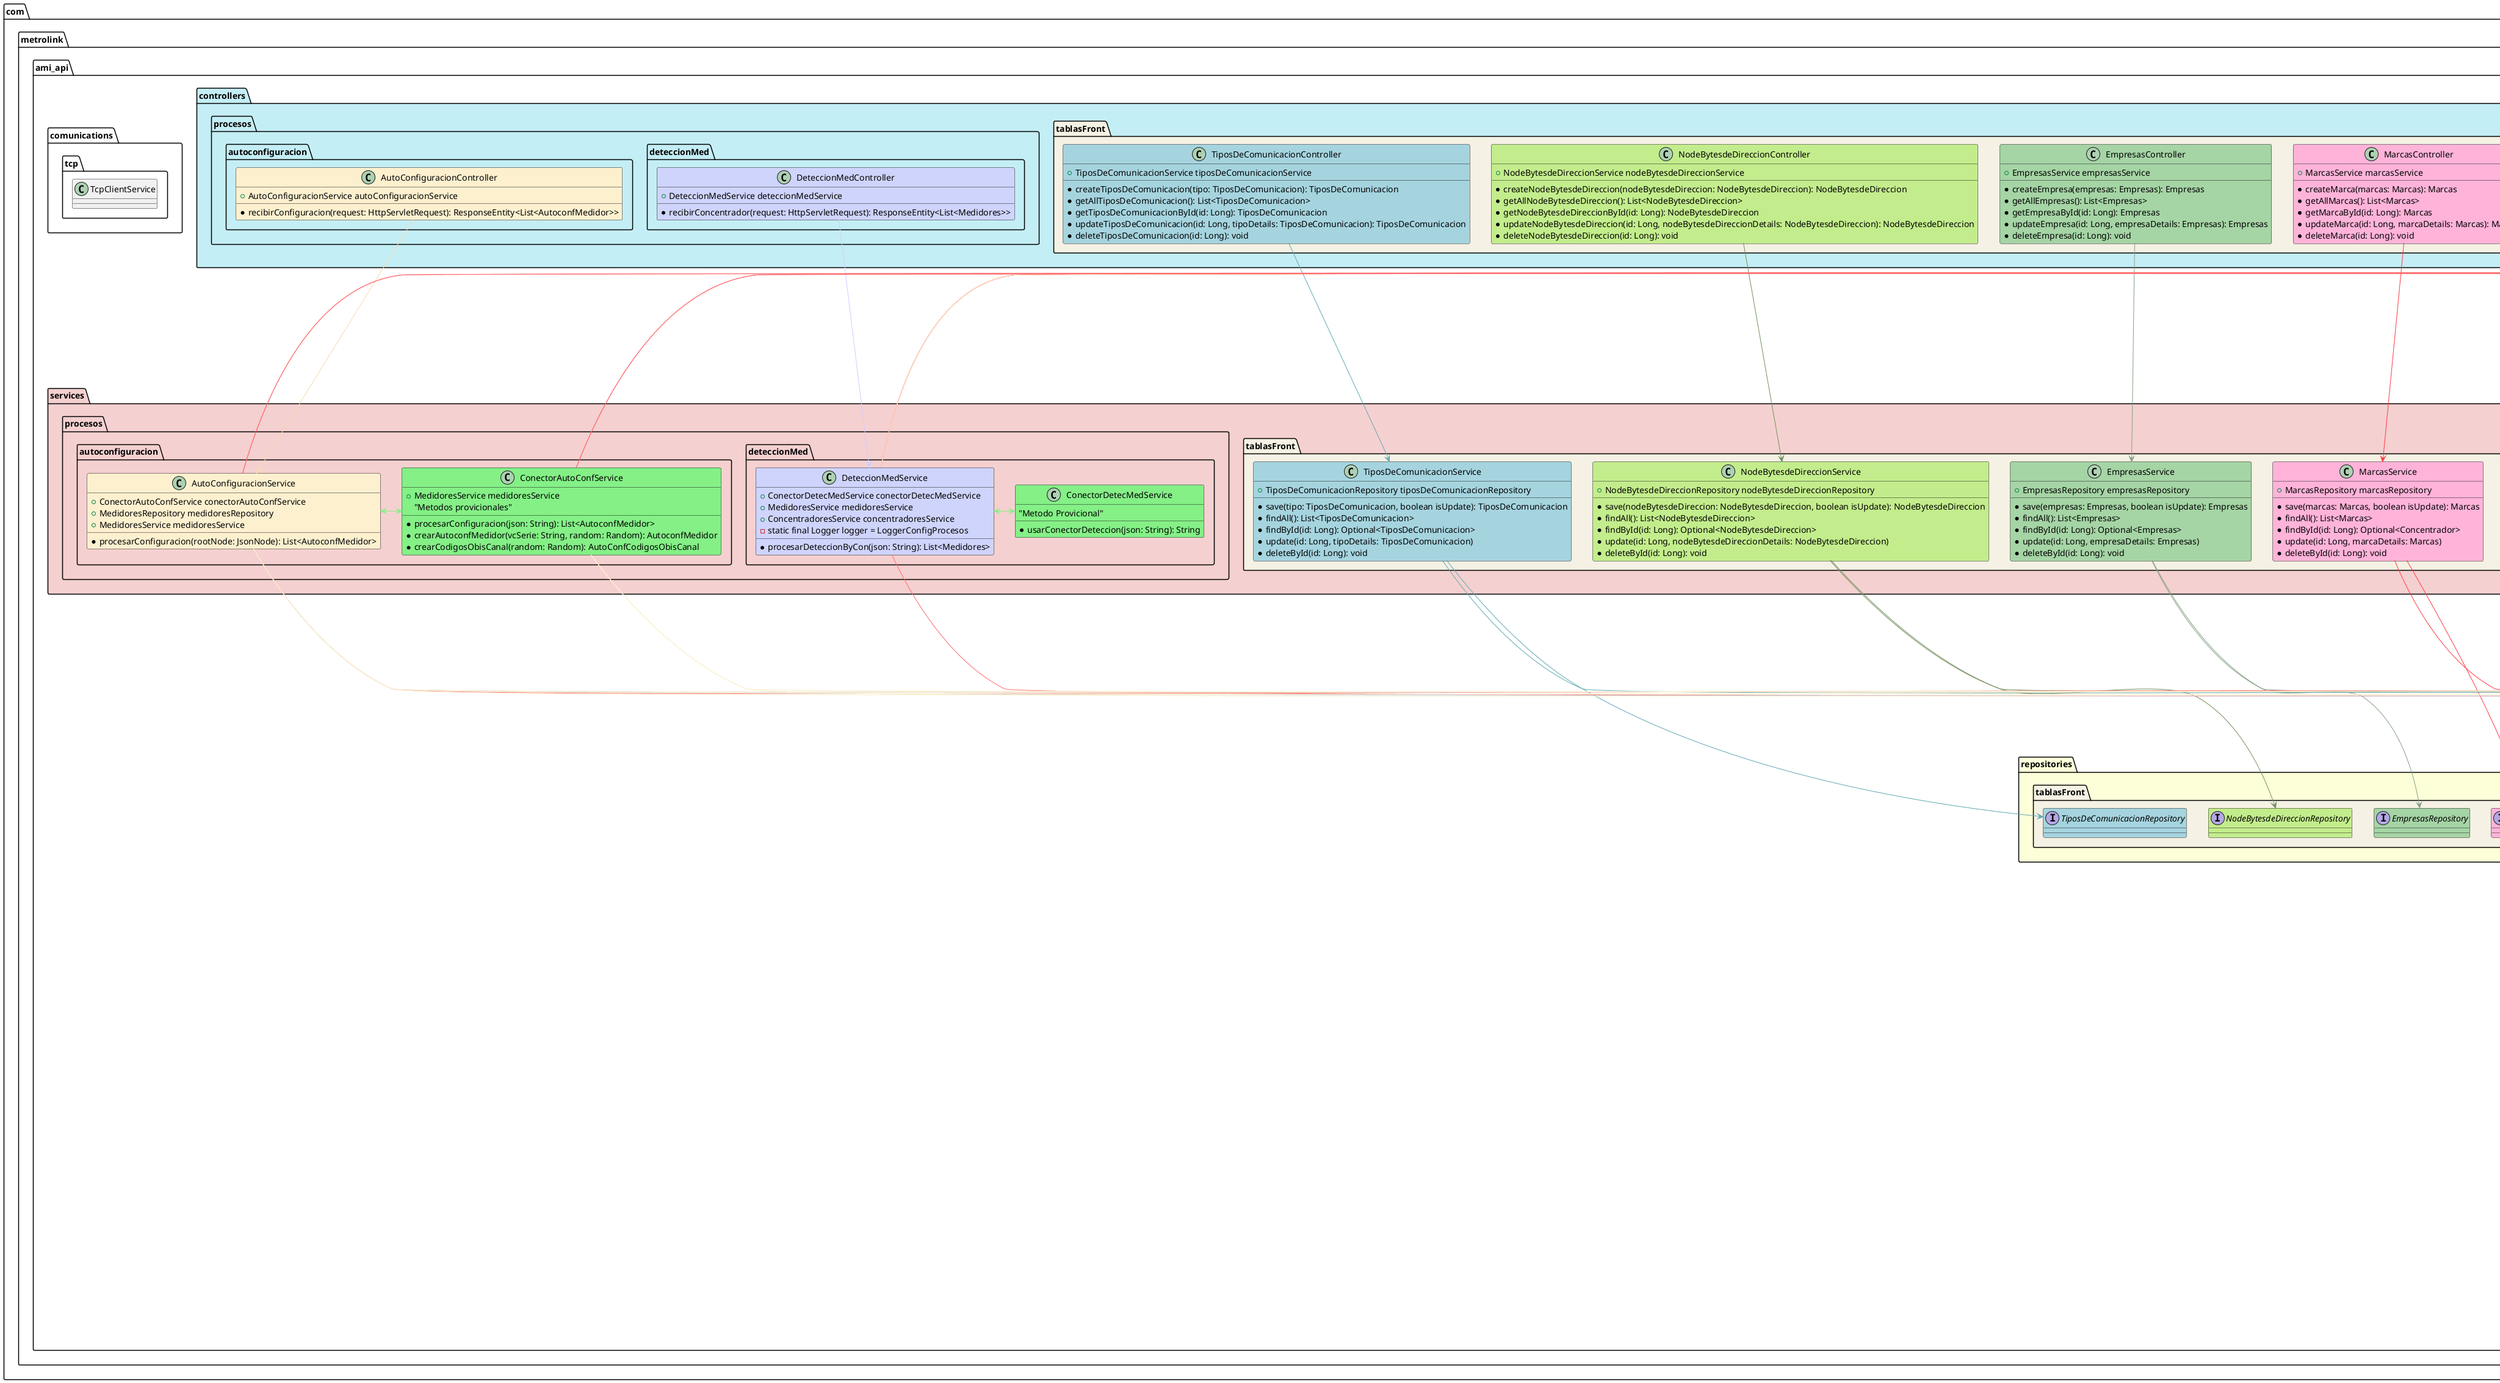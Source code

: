 @startuml "API_Combined"

package "com.metrolink.ami_api" {

    package "com.metrolink.ami_api.config" {
        class LoggerConfigProcesos #05f7c3 {
            -static final Logger logger
            +static Logger getLogger()
        }
    }

    package "com.metrolink.ami_api.models" {

        package "com.metrolink.ami_api.models.medidor" {
            class Medidores #FFFFBA {
                - vcSerie: String
                - vcidCliente: String
                - vcdescripcion: String
                + MarcasMed marcaMed
                - lisMacro: Boolean
                - vclongitudLatitud: String
                - vcfechaInstalacion: String
                + Estados estado
                + UbicacionesEnInfra ubicacionEnInfra
                - vcfechaHoraUltimaLectura: String
                - vcdíasdeRegDíariosMensuales: String
                - vcdiasdeEventos: String
                - vcperiodoIntegracion: String
                - vcultimoEstadoRele: String
                - vcfirmware: String
                + ViasObtencionDatos viaObtencionDatos
                + Concentradores concentrador
                + CanalesDeComunicacion CanalDeComunicacion
                - vcip : String
                - vcpuerto: String
                + TiposDeModuloDeCom tipoDeModuloDeCom
                + ConfiguracionProtocolo configuracionProtocolo
                + ParamAdvMed paramAdvMed
                + AgendaProgramacionesAMI AgendaProgramacionAMI
                - vcsic: String
                + CanalesPerfilCarga canalesPerfilCarga
                @Transient
                - esExistente: Boolean
            }

            class CanalesPerfilCarga #c1bbc9 {
                - nid: Long
                + CodigosObisCanal codigosObisCanal_1
                + CodigosObisCanal codigosObisCanal_2
                + CodigosObisCanal codigosObisCanal_3
            }

            class CodigosObisCanal #c1bbc9 {
                - nid: Long
                - vcobis_1: String
                - vcobis_2: String
                - vcobis_3: String
                - vcobis_4: String
                - vcobis_5: String
                - vcobis_6: String
                - vcobis_7: String
                - vcobis_8: String
                - vcobis_9: String
                - vcobis_10: String
            }

            class TipoParamAdvMed #e0f5c4 {
                @Id
                - ncod: Long
                - vcDescripcion: String
            }

            class ParamAdvMed {
                @Id
                - vcSerieP: String
                - vcValue: String
                + TipoParamAdvMed tipoParamAdvMed
            }
        }

        package "com.metrolink.ami_api.models.concentrador" #d7f7e6 {
            class Concentradores #FFB3BA {
                @Id
                - vcnoSerie: String
                --
                - vcdescripcion: String
                + Marcas marcas
                + Empresas Empresas
                --
                - vccodigoCaja: String
                - vclongitudLatitud: String
                - vcfechaInstalacion: String
                --
                + Estados estado
                + CanalesDeComunicacion CanalDeComunicacion
                + ConfiguracionProtocolo configuracionProtocolo
                + ParamTiposDeComunicacion paramTiposDeComunicacion
                + ParamAdvCon paramAdvCon
            }

            class ParamAdvCon {
                @Id
                - vcSerie: String
                - vcValue: String
                + TipoParamAdvCon tipoParamAdvCon
            }

            class TipoParamAdvCon #c4caf5 {
                @Id
                - ncod: Long
                - vcDescripcion: String
            }

            class ConfiguracionProtocolo {
                - nid: Long
                - vcdireccionFisica: String
                - vcdireccionLogica: String
                - vcdireccionCliente: String
                + NodeBytesdeDireccion nodeBytesdeDireccion
            }
        }

        package "com.metrolink.ami_api.models.procesos" {

            package "com.metrolink.ami_api.models.procesos.primeraLectura" {
                class AutoconfMedidor #fcf0cf {
                    - vcSerie: String
                    + AutoConfCanalesPerfilCarga autoConfcanalesPerfilCarga
                    - vcfechaHoraUltimaLectura: String
                    - vcdíasdeRegDíariosMensuales: String
                    - vcdiasdeEventos: String
                    - vcperiodoIntegra: String
                    - vcultimoEstadoRe: String
                    - vcfirmware: String
                }

                class AutoConfCanalesPerfilCarga #fcf0cf {
                    + CodigosObisCanal codigosObisCanal_1
                    + CodigosObisCanal codigosObisCanal_2
                    + CodigosObisCanal codigosObisCanal_3
                }

                class AutoConfCodigosObisCanal #fcf0cf {
                    - vcobis_1: String
                    - vcobis_2: String
                    - vcobis_3: String
                    - vcobis_4: String
                    - vcobis_5: String
                    - vcobis_6: String
                    - vcobis_7: String
                    - vcobis_8: String
                    - vcobis_9: String
                    - vcobis_10: String
                }
            }

            package "com.metrolink.ami_api.models.procesos.programacionesAmi" {
                class ProgramacionesAMI #ffdee8 {
                    - ncodigo: Long
                    - vcestado: String
                    + GruposMedidores grupoMedidores
                    + ListasPeticiones listaPeticiones
                    + ParametrizacionesProg parametrizacionProg
                }

                class ParametrizacionesProg {
                    - ncodigo: Long
                    - vctipoDeLectura: String
                    - vcfechaInicio: String
                    - vchoraInicio: String
                    - nreintentos: int
                    - vcdiasSemana: String
                    - vcfrecuencia: String
                }

                class ListasPeticiones #ff6b6b {
                    - ncodigo: Long
                    - llectura_perfil_1: boolean
                    - leventos: boolean
                    - lregistros: boolean
                    - lfactorPotencia: boolean
                    - linstantaneos: boolean
                    - vcaccionRele: String
                    - vcfechaSincronizacion: String
                    - vchoraSincronizacion: String
                }

                class AgendaProgramacionesAMI #e8ffde {
                    - ncodigo: Long
                    + ProgramacionesAMI ProgramacionAMI
                    + EstadosHoy estadoHoy
                }

                class EstadosHoy {
                    - ncodigo: Long
                    - lproximo: boolean
                    - vcfechaProximo: String
                    - vchoraProximo: String
                }
            }

            class GrupoMedidores #6ae7f7 {
                nid: long
                vcfiltro: String
                vcSeriesMed: String
            }
        }

        package "com.metrolink.ami_api.models.tablasFront" #f5f1e4 {
            class Marcas #FFB3D9 {
                - ncodigo: Long
                - vcmarca: String
                - vcconcat: String
            }

            class Empresas #A5D4A5 {
                - ncodigo: Long
                - vcempresa: String
                - vcconcat: String
            }

            class Estados #D4A5D4 {
                - ncodigo: Long
                - vcestado: String
                - vcconcat: String
            }

            class CanalesDeComunicacion #D4C9A5 {
                - ncodigo: Long
                - vccanalDeComunicacion: String
                - vcconcat: String
            }

            class TiposDeComunicacion #A5D4DF {
                - ncodigo: Long
                - vctiposDeComunicacion: String
                - vcconcat: String
            }

            class ParamTipoDeComunicacion {
                - vctiposDeComunicacion: String
                - vcip: String
                - vcpuerto: String
                - vcendpoint: String
            }

            class NodeBytesdeDireccion #c3ed8c {
                - ncodigo: Long
                - vcnodeBytesdeDirección: String
                - vcconcat: String
            }
        }

        package "com.metrolink.ami_api.models.tablasFrontMed" #f595c2 {
            class MarcasMed #7efcf4 {
                - ncodigo: Long
                - vcmarcaMed: String
                - vcconcat: String
            }

            class UbicacionesEnInfra #bffc7e {}

            class ViasObtencionDatos #fcce7e {
                - ncodigo: Long
                - vcviaObtencionDatos: String
                - vcconcat: String
            }

            class TiposDeModuloDeCom #fc7e99 {
                - ncodigo: Long
                - vctiposDeModuloDeCom: String
                - vcconcat: String
            }
        }
    }

    package "com.metrolink.ami_api.controllers" #c4eef5 {

        package "com.metrolink.ami_api.controllers.concentrador" #d7f7e6 {
            class ConcentradoresController #FFB3BA {
                + ConcentradoresService concentradoresService
                * createConcentrador(concentrador: Concentrador): Concentrador
                * getAllConcentradores(): List<Concentrador>
                * getConcentradorById(id: Long): Concentrador
                * updateConcentrador(id: Long, concentradorDetails: Concentrador): Concentrador
                * deleteConcentrador(id: Long): void
            }

            class TipoParamAdvConController #c4caf5 {
                + TipoParamAdvConService tipoParamAdvConService
                * getAllTipoParamAdvCon(): List<TipoParamAdvCon>
                * getTipoParamAdvConById(id: Long): TipoParamAdvCon
            }
        }

        package "com.metrolink.ami_api.controllers.medidor" {
            class MedidoresController #FFFFBA {
                + MedidoresService medidoresService
                * createMedidor(medidores: Medidores): Medidores
                * getAllMedidores(): List<Medidores>
                * getMedidorById(vcSerie: String): Medidores
                * updateMedidor(vcSerie: String, medidorDetails: Medidores): Medidores
                * deleteMedidor(vcSerie: String): void
            }

            class TipoParamAdvMedController #c4caf5 {
                + TipoParamAdvMedService tipoParamAdvMedService
                * getAllTipoParamAdvMed(): List<TipoParamAdvMed>
                * getTipoParamAdvMedById(ncod: Long): TipoParamAdvMed
            }
        }

        package "com.metrolink.ami_api.controllers.tablasFront" #f5f1e4 {
            class MarcasController #FFB3D9 {
                + MarcasService marcasService
                * createMarca(marcas: Marcas): Marcas
                * getAllMarcas(): List<Marcas>
                * getMarcaById(id: Long): Marcas
                * updateMarca(id: Long, marcaDetails: Marcas): Marcas
                * deleteMarca(id: Long): void
            }

            class EmpresasController #A5D4A5 {
                + EmpresasService empresasService
                * createEmpresa(empresas: Empresas): Empresas
                * getAllEmpresas(): List<Empresas>
                * getEmpresaById(id: Long): Empresas
                * updateEmpresa(id: Long, empresaDetails: Empresas): Empresas
                * deleteEmpresa(id: Long): void
            }

            class EstadosController #D4A5D4 {
                + EstadosService estadosService
                * createEstado(estado: Estados): Estados
                * getAllEstados(): List<Estados>
                * getEstadoById(id: Long): Estados
                * updateEstado(id: Long, estadoDetails: Estados): Estados
                * deleteEstado(id: Long): void
            }

            class CanalesDeComunicacionController #D4C9A5 {
                + CanalesDeComunicacionService canalesDeComunicacionService
                * createCanalDeComunicacion(canal: CanalesDeComunicacion): CanalesDeComunicacion
                * getAllCanalesDeComunicacion(): List<CanalesDeComunicacion>
                * getCanalDeComunicacionById(id: Long): CanalesDeComunicacion
                * updateCanalDeComunicacion(id: Long, canalDetails: CanalesDeComunicacion): CanalesDeComunicacion
                * deleteCanalDeComunicacion(id: Long): void
            }

            class TiposDeComunicacionController #A5D4DF {
                + TiposDeComunicacionService tiposDeComunicacionService
                * createTiposDeComunicacion(tipo: TiposDeComunicacion): TiposDeComunicacion
                * getAllTiposDeComunicacion(): List<TiposDeComunicacion>
                * getTiposDeComunicacionById(id: Long): TiposDeComunicacion
                * updateTiposDeComunicacion(id: Long, tipoDetails: TiposDeComunicacion): TiposDeComunicacion
                * deleteTiposDeComunicacion(id: Long): void
            }

            class NodeBytesdeDireccionController #c3ed8c {
                + NodeBytesdeDireccionService nodeBytesdeDireccionService
                * createNodeBytesdeDireccion(nodeBytesdeDireccion: NodeBytesdeDireccion): NodeBytesdeDireccion
                * getAllNodeBytesdeDireccion(): List<NodeBytesdeDireccion>
                * getNodeBytesdeDireccionById(id: Long): NodeBytesdeDireccion
                * updateNodeBytesdeDireccion(id: Long, nodeBytesdeDireccionDetails: NodeBytesdeDireccion): NodeBytesdeDireccion
                * deleteNodeBytesdeDireccion(id: Long): void
            }
        }

        package "com.metrolink.ami_api.controllers.procesos" {
            package "com.metrolink.ami_api.controllers.procesos.deteccionMed" {
                class DeteccionMedController #cfd4fc {
                    + DeteccionMedService deteccionMedService
                    * recibirConcentrador(request: HttpServletRequest): ResponseEntity<List<Medidores>>
                }
            }

            package "com.metrolink.ami_api.controllers.procesos.autoconfiguracion" {
                class AutoConfiguracionController #fcf0cf {
                    + AutoConfiguracionService autoConfiguracionService
                    * recibirConfiguracion(request: HttpServletRequest): ResponseEntity<List<AutoconfMedidor>>
                }
            }
        }
    }

    package "com.metrolink.ami_api.services" #f5d0d0 {

        package "com.metrolink.ami_api.services.concentrador" #d7f7e6 {
            class ConcentradoresService #FFB3BA {
                + ConcentradoresRepository concentradoresRepository
                * save(concentrador: Concentrador, isUpdate: boolean): Concentrador
                * findAll(): List<Concentrador>
                * findById(id: Long): Optional<Concentrador>
                * update(vcnoSerie: String, concentradorDetails: Concentradores)
                * deleteById(id: Long): void
            }

            class TipoParamAdvConService #c4caf5 {
                + TipoParamAdvConRepository tipoParamAdvConRepository
                * findAll(): List<TipoParamAdvCon>
                * findById(ncod: Long): Optional<TipoParamAdvCon>
            }
        }

        package "com.metrolink.ami_api.services.medidor" {
            class MedidoresService #FFFFBA {
                + MedidoresRepository medidoresRepository
                * save(medidores: Medidores, isUpdate: boolean): Medidores
                * findAll(): List<Medidores>
                * findById(vcSerie: String): Optional<Medidores>
                * update(vcSerie: String, medidorDetails: Medidores)
                * deleteById(vcSerie: String): void
            }

            class TipoParamAdvMedService #c4caf5 {
                + TipoParamAdvMedRepository tipoParamAdvMedRepository
                * findAll(): List<TipoParamAdvMed>
                * findById(ncod: Long): Optional<TipoParamAdvMed>
            }
        }

        package "com.metrolink.ami_api.services.procesos" {
            package "com.metrolink.ami_api.services.procesos.deteccionMed" {
                class DeteccionMedService #cfd4fc {
                    + ConectorDetecMedService conectorDetecMedService
                    + MedidoresService medidoresService
                    + ConcentradoresService concentradoresService
                    - static final Logger logger = LoggerConfigProcesos
                    * procesarDeteccionByCon(json: String): List<Medidores>
                }

                class ConectorDetecMedService #84f086 {
                    "Metodo Provicional"
                    * usarConectorDeteccion(json: String): String
                }
            }

            package "com.metrolink.ami_api.services.procesos.autoconfiguracion" {
                class AutoConfiguracionService #fcf0cf {
                    + ConectorAutoConfService conectorAutoConfService
                    + MedidoresRepository medidoresRepository
                    + MedidoresService medidoresService
                    * procesarConfiguracion(rootNode: JsonNode): List<AutoconfMedidor>
                }

                class ConectorAutoConfService #84f086 {
                    + MedidoresService medidoresService
                    "Metodos provicionales"
                    * procesarConfiguracion(json: String): List<AutoconfMedidor>
                    * crearAutoconfMedidor(vcSerie: String, random: Random): AutoconfMedidor
                    * crearCodigosObisCanal(random: Random): AutoConfCodigosObisCanal
                }
            }
        }

        package "com.metrolink.ami_api.services.tablasFront" #f5f1e4 {
            class MarcasService #FFB3D9 {
                + MarcasRepository marcasRepository
                * save(marcas: Marcas, boolean isUpdate): Marcas
                * findAll(): List<Marcas>
                * findById(id: Long): Optional<Concentrador>
                * update(id: Long, marcaDetails: Marcas)
                * deleteById(id: Long): void
            }

            class EmpresasService #A5D4A5 {
                + EmpresasRepository empresasRepository
                * save(empresas: Empresas, boolean isUpdate): Empresas
                * findAll(): List<Empresas>
                * findById(id: Long): Optional<Empresas>
                * update(id: Long, empresaDetails: Empresas)
                * deleteById(id: Long): void
            }

            class EstadosService #D4A5D4 {
                + EstadosRepository estadosRepository
                * save(estado: Estados, boolean isUpdate): Estados
                * findAll(): List<Estados>
                * findById(id: Long): Optional<Estados>
                * update(id: Long, estadoDetails: Estados)
                * deleteById(id: Long): void
            }

            class CanalesDeComunicacionService #D4C9A5 {
                + CanalesDeComunicacionRepository canalesDeComunicacionRepository
                * save(canal: CanalesDeComunicacion, boolean isUpdate): CanalesDeComunicacion
                * findAll(): List<CanalesDeComunicacion>
                * findById(id: Long): Optional<CanalesDeComunicacion>
                * update(id: Long, canalDetails: CanalesDeComunicacion)
                * deleteById(id: Long): void
            }

            class TiposDeComunicacionService #A5D4DF {
                + TiposDeComunicacionRepository tiposDeComunicacionRepository
                * save(tipo: TiposDeComunicacion, boolean isUpdate): TiposDeComunicacion
                * findAll(): List<TiposDeComunicacion>
                * findById(id: Long): Optional<TiposDeComunicacion>
                * update(id: Long, tipoDetails: TiposDeComunicacion)
                * deleteById(id: Long): void
            }

            class NodeBytesdeDireccionService #c3ed8c {
                + NodeBytesdeDireccionRepository nodeBytesdeDireccionRepository
                * save(nodeBytesdeDireccion: NodeBytesdeDireccion, boolean isUpdate): NodeBytesdeDireccion
                * findAll(): List<NodeBytesdeDireccion>
                * findById(id: Long): Optional<NodeBytesdeDireccion>
                * update(id: Long, nodeBytesdeDireccionDetails: NodeBytesdeDireccion)
                * deleteById(id: Long): void
            }
        }
    }

    package "com.metrolink.ami_api.comunications" {
        package "com.metrolink.ami_api.comunications.tcp" {
            class TcpClientService {
            }
        }
    }

    package "com.metrolink.ami_api.repositories" #fdffd9 {
        package "com.metrolink.ami_api.repositories.concentrador" #d7f7e6 {
            interface ConcentradoresRepository #FFB3BA {
            }

            interface TipoParamAdvConRepository #c4caf5 {
            }
        }

        package "com.metrolink.ami_api.repositories.medidor" {
            interface MedidoresRepository #FFFFBA {
            }

            interface TipoParamAdvMedRepository #c4caf5 {
            }
        }

        package "com.metrolink.ami_api.repositories.tablasFront" #f5f1e4 {
            interface MarcasRepository #FFB3D9 {
            }

            interface EmpresasRepository #A5D4A5 {
            }

            interface NodeBytesdeDireccionRepository #c3ed8c {
            }

            interface EstadosRepository #D4A5D4 {
            }

            interface CanalesDeComunicacionRepository #D4C9A5 {
            }

            interface TiposDeComunicacionRepository #A5D4DF {
            }
        }
    }
}

Concentradores::vcSerie --> ParamAdvCon::vcSerie #FF6A6D
Concentradores --> Marcas #FF3A42
Concentradores --> Empresas #83A083
Concentradores --> Estados #9C719C
Concentradores --> CanalesDeComunicacion #A3864D
Concentradores --> ParamTipoDeComunicacion #61A7B3
Concentradores --> ConfiguracionProtocolo #A5D4DF

ConcentradoresController --> ConcentradoresService #FF6A6D
ConcentradoresService --> Concentradores #FF6A6D
ConcentradoresService --> ConcentradoresRepository #FF6A6D

MarcasController --> MarcasService #FF3A42
MarcasService -> Marcas #FF3A42
MarcasService --> MarcasRepository #FF3A42

EmpresasController --> EmpresasService #83A083
EmpresasService --> Empresas #83A083
EmpresasService --> EmpresasRepository #83A083

EstadosController --> EstadosService #9C719C
EstadosService --> Estados #9C719C
EstadosService --> EstadosRepository #9C719C

CanalesDeComunicacionController --> CanalesDeComunicacionService #A3864D
CanalesDeComunicacionService --> CanalesDeComunicacion #A3864D
CanalesDeComunicacionService --> CanalesDeComunicacionRepository #A3864D

TiposDeComunicacionController --> TiposDeComunicacionService #61A7B3
TiposDeComunicacionService --> TiposDeComunicacion #61A7B3
TiposDeComunicacionService --> TiposDeComunicacionRepository #61A7B3

NodeBytesdeDireccionController --> NodeBytesdeDireccionService #73905E
NodeBytesdeDireccionService --> NodeBytesdeDireccion #73905E
NodeBytesdeDireccionService --> NodeBytesdeDireccionRepository #73905E

ConfiguracionProtocolo -> NodeBytesdeDireccion #73905E

ParamTipoDeComunicacion --> TiposDeComunicacion #61A7B3

TipoParamAdvConController --> TipoParamAdvConService #8689C3
TipoParamAdvConService -> TipoParamAdvCon #8689C3
TipoParamAdvConService --> TipoParamAdvConRepository #8689C3

ParamAdvCon --> TipoParamAdvCon #8689C3

Medidores --> Estados #9C719C
Medidores --> MarcasMed #7DFCF1
Medidores --> UbicacionesEnInfra #A0B068
Medidores --> ViasObtencionDatos #EDAF2E
Medidores --> Concentradores #FF6A6D
Medidores --> CanalesDeComunicacion #A3864D
Medidores --> TiposDeModuloDeCom #FC5E7F
Medidores --> ConfiguracionProtocolo #A5D4DF
Medidores --> ParamAdvMed #BFFFEA
ParamAdvMed --> TipoParamAdvMed #8689C3

MedidoresController --> MedidoresService #FF6A6D
MedidoresService --> Medidores #FF6A6D
MedidoresService --> MedidoresRepository #FF6A6D

TipoParamAdvMedController --> TipoParamAdvMedService #8689C3
TipoParamAdvMedService -> TipoParamAdvMed #8689C3
TipoParamAdvMedService --> TipoParamAdvMedRepository #8689C3

DeteccionMedController -> DeteccionMedService #CFCCFF
DeteccionMedService -> MedidoresService #FF6A6D
DeteccionMedService -> ConcentradoresService #FF6A6D
DeteccionMedService -> Medidores #FF6A6D
DeteccionMedService -> Concentradores #FF6A6D
DeteccionMedService <-> ConectorDetecMedService #84f086
DeteccionMedService -> LoggerConfigProcesos #FCF8D0

AutoConfiguracionController --> AutoConfiguracionService #FCD8AF
AutoConfiguracionService -> MedidoresService #FF6A6D
AutoConfiguracionService --> MedidoresRepository #FF6A6D
AutoConfiguracionService -> CanalesPerfilCarga #C1BBC9
AutoConfiguracionService -> CodigosObisCanal #C1BBC9
AutoConfiguracionService -> Medidores #FF6A6D
AutoConfiguracionService -> AutoConfCanalesPerfilCarga #FCF0CF
AutoConfiguracionService -> AutoConfCodigosObisCanal #FCF0CF
AutoConfiguracionService -> AutoconfMedidor #FCF0CF
AutoConfiguracionService <-> ConectorAutoConfService #84f086

ConectorAutoConfService -> Medidores #FF6A6D
ConectorAutoConfService -> AutoConfCanalesPerfilCarga #FCF0CF
ConectorAutoConfService -> AutoConfCodigosObisCanal #FCF0CF
ConectorAutoConfService -> AutoconfMedidor #FCF0CF
ConectorAutoConfService -> MedidoresService #FF6A6D

ProgramacionesAMI --> GrupoMedidores #6aceef
ProgramacionesAMI --> ListasPeticiones #fc9b9b
ProgramacionesAMI --> ParametrizacionesProg #ff9baf

AgendaProgramacionesAMI -> ProgramacionesAMI #d6fede
AgendaProgramacionesAMI --> EstadosHoy #d6fede

Medidores --> AgendaProgramacionesAMI #d6fede
Medidores --> CanalesPerfilCarga #C1BBC9
CanalesPerfilCarga --> CodigosObisCanal #C1BBC9
CanalesPerfilCarga --> CodigosObisCanal #C1BBC9
CanalesPerfilCarga --> CodigosObisCanal #C1BBC9

AutoconfMedidor --> AutoConfCanalesPerfilCarga #fcf0cf
AutoConfCanalesPerfilCarga --> AutoConfCodigosObisCanal #fcf0cf
AutoConfCanalesPerfilCarga --> AutoConfCodigosObisCanal #fcf0cf
AutoConfCanalesPerfilCarga --> AutoConfCodigosObisCanal #fcf0cf



@enduml

